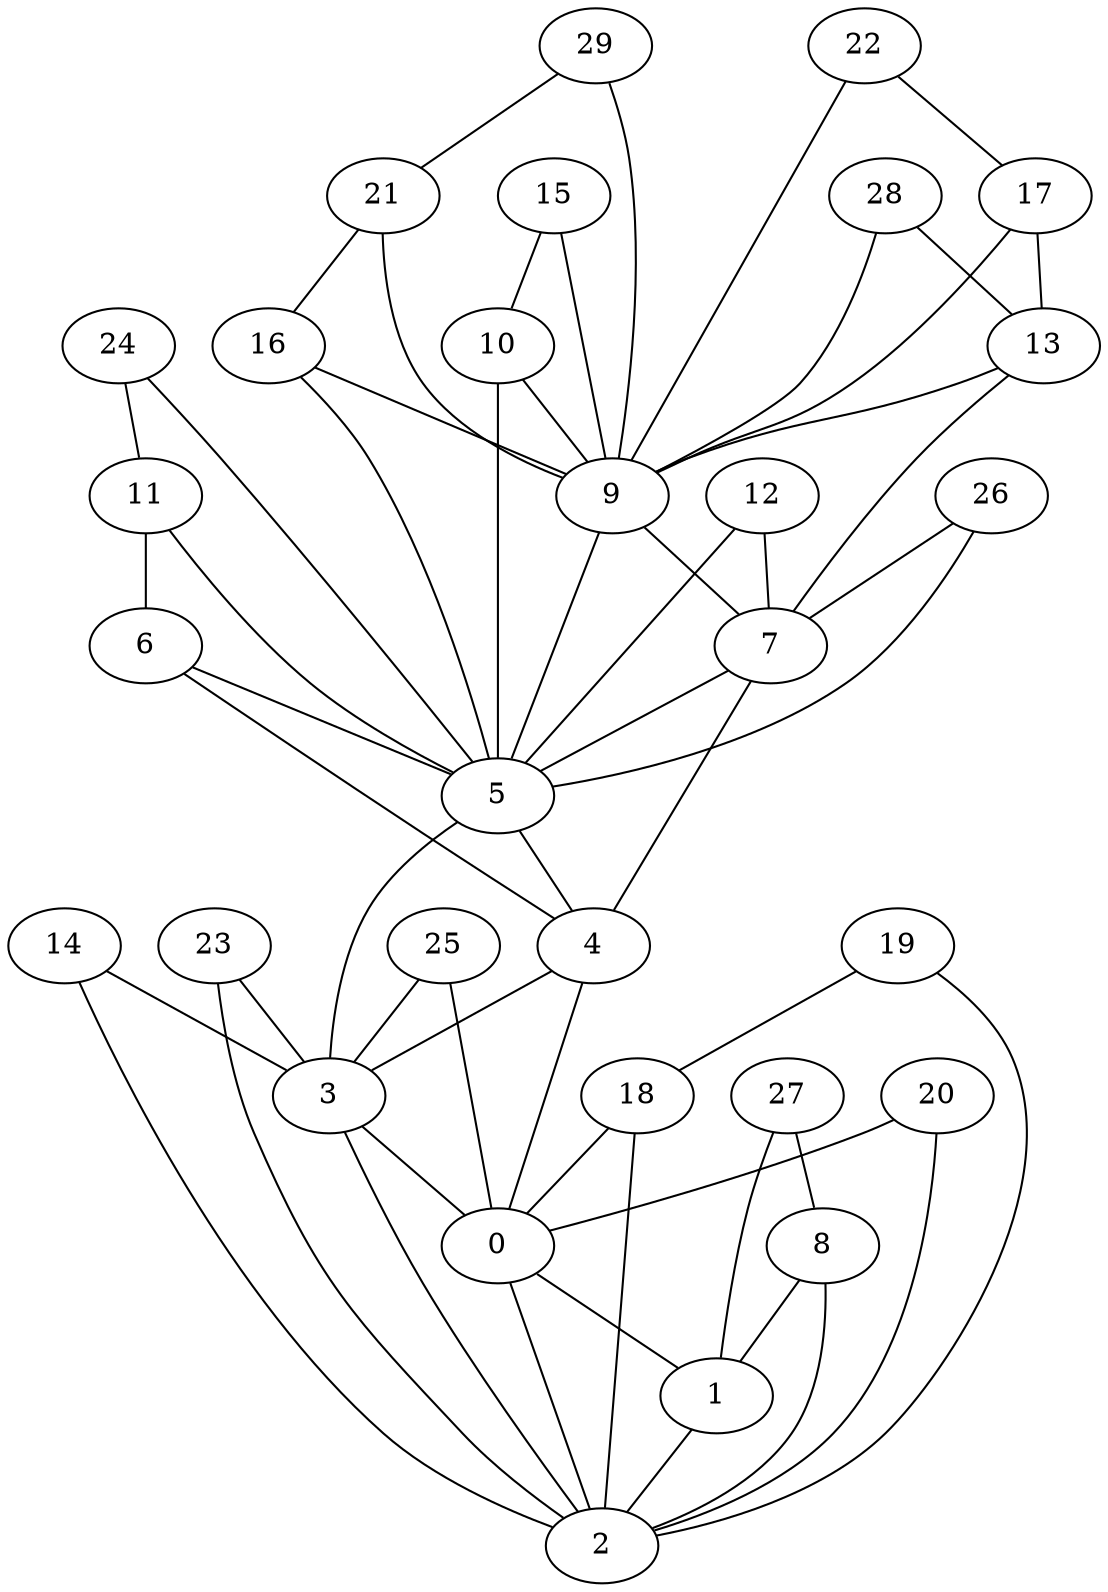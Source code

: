 graph Dorogovtsev_Mendes_30 {
0;
1;
2;
3;
4;
5;
6;
7;
8;
9;
10;
11;
12;
13;
14;
15;
16;
17;
18;
19;
20;
21;
22;
23;
24;
25;
26;
27;
28;
29;
0 -- 1 [color=black];
1 -- 2 [color=black];
2 -- 0 [color=black];
3 -- 2 [color=black];
3 -- 0 [color=black];
4 -- 3 [color=black];
4 -- 0 [color=black];
5 -- 4 [color=black];
5 -- 3 [color=black];
6 -- 5 [color=black];
6 -- 4 [color=black];
7 -- 5 [color=black];
7 -- 4 [color=black];
8 -- 1 [color=black];
8 -- 2 [color=black];
9 -- 7 [color=black];
9 -- 5 [color=black];
10 -- 9 [color=black];
10 -- 5 [color=black];
11 -- 6 [color=black];
11 -- 5 [color=black];
12 -- 7 [color=black];
12 -- 5 [color=black];
13 -- 9 [color=black];
13 -- 7 [color=black];
14 -- 3 [color=black];
14 -- 2 [color=black];
15 -- 10 [color=black];
15 -- 9 [color=black];
16 -- 9 [color=black];
16 -- 5 [color=black];
17 -- 13 [color=black];
17 -- 9 [color=black];
18 -- 2 [color=black];
18 -- 0 [color=black];
19 -- 18 [color=black];
19 -- 2 [color=black];
20 -- 2 [color=black];
20 -- 0 [color=black];
21 -- 16 [color=black];
21 -- 9 [color=black];
22 -- 17 [color=black];
22 -- 9 [color=black];
23 -- 3 [color=black];
23 -- 2 [color=black];
24 -- 11 [color=black];
24 -- 5 [color=black];
25 -- 3 [color=black];
25 -- 0 [color=black];
26 -- 7 [color=black];
26 -- 5 [color=black];
27 -- 8 [color=black];
27 -- 1 [color=black];
28 -- 13 [color=black];
28 -- 9 [color=black];
29 -- 21 [color=black];
29 -- 9 [color=black];
}